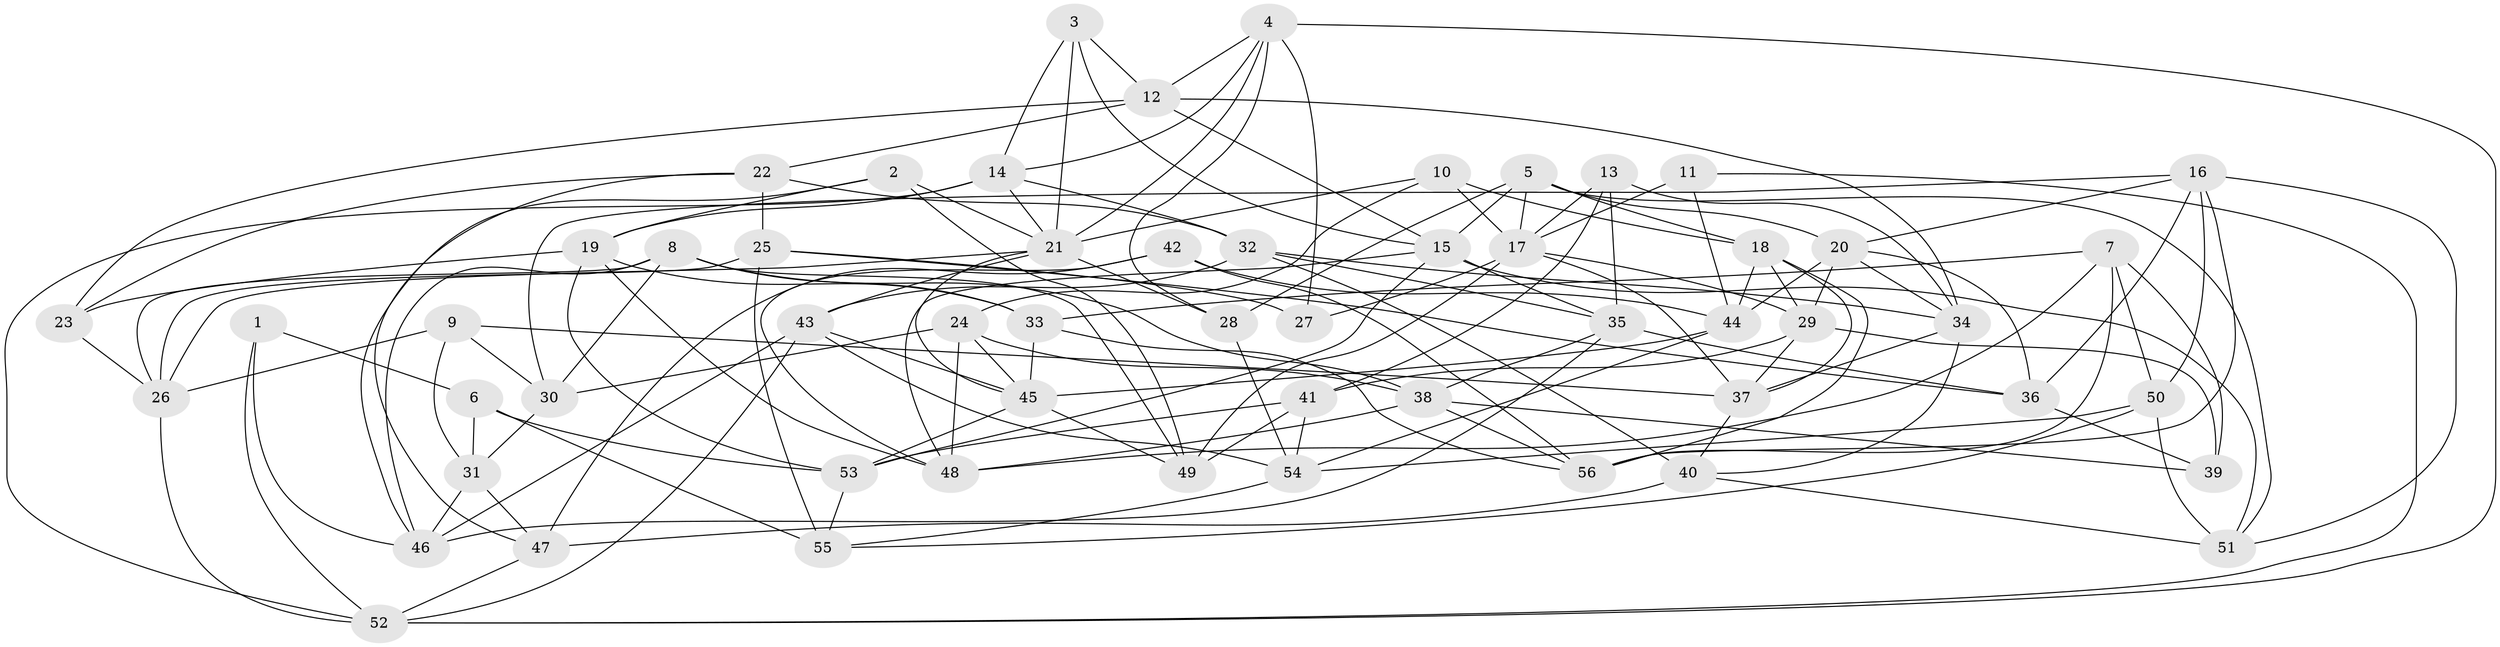 // original degree distribution, {4: 1.0}
// Generated by graph-tools (version 1.1) at 2025/02/03/09/25 03:02:57]
// undirected, 56 vertices, 150 edges
graph export_dot {
graph [start="1"]
  node [color=gray90,style=filled];
  1;
  2;
  3;
  4;
  5;
  6;
  7;
  8;
  9;
  10;
  11;
  12;
  13;
  14;
  15;
  16;
  17;
  18;
  19;
  20;
  21;
  22;
  23;
  24;
  25;
  26;
  27;
  28;
  29;
  30;
  31;
  32;
  33;
  34;
  35;
  36;
  37;
  38;
  39;
  40;
  41;
  42;
  43;
  44;
  45;
  46;
  47;
  48;
  49;
  50;
  51;
  52;
  53;
  54;
  55;
  56;
  1 -- 6 [weight=1.0];
  1 -- 46 [weight=1.0];
  1 -- 52 [weight=2.0];
  2 -- 19 [weight=1.0];
  2 -- 21 [weight=1.0];
  2 -- 46 [weight=1.0];
  2 -- 49 [weight=1.0];
  3 -- 12 [weight=1.0];
  3 -- 14 [weight=1.0];
  3 -- 15 [weight=2.0];
  3 -- 21 [weight=2.0];
  4 -- 12 [weight=1.0];
  4 -- 14 [weight=1.0];
  4 -- 21 [weight=1.0];
  4 -- 27 [weight=1.0];
  4 -- 28 [weight=1.0];
  4 -- 52 [weight=1.0];
  5 -- 15 [weight=1.0];
  5 -- 17 [weight=1.0];
  5 -- 18 [weight=1.0];
  5 -- 20 [weight=1.0];
  5 -- 28 [weight=1.0];
  5 -- 51 [weight=1.0];
  6 -- 31 [weight=2.0];
  6 -- 53 [weight=1.0];
  6 -- 55 [weight=2.0];
  7 -- 33 [weight=1.0];
  7 -- 39 [weight=2.0];
  7 -- 48 [weight=1.0];
  7 -- 50 [weight=1.0];
  7 -- 56 [weight=1.0];
  8 -- 26 [weight=1.0];
  8 -- 30 [weight=1.0];
  8 -- 33 [weight=1.0];
  8 -- 38 [weight=1.0];
  8 -- 46 [weight=1.0];
  8 -- 49 [weight=1.0];
  9 -- 26 [weight=1.0];
  9 -- 30 [weight=1.0];
  9 -- 31 [weight=1.0];
  9 -- 37 [weight=1.0];
  10 -- 17 [weight=1.0];
  10 -- 18 [weight=1.0];
  10 -- 21 [weight=1.0];
  10 -- 24 [weight=1.0];
  11 -- 17 [weight=2.0];
  11 -- 44 [weight=1.0];
  11 -- 52 [weight=1.0];
  12 -- 15 [weight=1.0];
  12 -- 22 [weight=1.0];
  12 -- 23 [weight=1.0];
  12 -- 34 [weight=1.0];
  13 -- 17 [weight=1.0];
  13 -- 34 [weight=1.0];
  13 -- 35 [weight=1.0];
  13 -- 41 [weight=1.0];
  14 -- 19 [weight=1.0];
  14 -- 21 [weight=1.0];
  14 -- 32 [weight=1.0];
  14 -- 52 [weight=1.0];
  15 -- 35 [weight=1.0];
  15 -- 48 [weight=1.0];
  15 -- 51 [weight=1.0];
  15 -- 53 [weight=1.0];
  16 -- 20 [weight=1.0];
  16 -- 30 [weight=1.0];
  16 -- 36 [weight=1.0];
  16 -- 50 [weight=1.0];
  16 -- 51 [weight=1.0];
  16 -- 56 [weight=1.0];
  17 -- 27 [weight=2.0];
  17 -- 29 [weight=1.0];
  17 -- 37 [weight=1.0];
  17 -- 49 [weight=1.0];
  18 -- 29 [weight=1.0];
  18 -- 37 [weight=1.0];
  18 -- 44 [weight=1.0];
  18 -- 56 [weight=1.0];
  19 -- 23 [weight=1.0];
  19 -- 33 [weight=1.0];
  19 -- 48 [weight=1.0];
  19 -- 53 [weight=1.0];
  20 -- 29 [weight=1.0];
  20 -- 34 [weight=1.0];
  20 -- 36 [weight=1.0];
  20 -- 44 [weight=1.0];
  21 -- 26 [weight=1.0];
  21 -- 28 [weight=1.0];
  21 -- 43 [weight=1.0];
  21 -- 45 [weight=1.0];
  22 -- 23 [weight=1.0];
  22 -- 25 [weight=2.0];
  22 -- 32 [weight=1.0];
  22 -- 47 [weight=1.0];
  23 -- 26 [weight=1.0];
  24 -- 30 [weight=2.0];
  24 -- 38 [weight=1.0];
  24 -- 45 [weight=1.0];
  24 -- 48 [weight=1.0];
  25 -- 26 [weight=1.0];
  25 -- 27 [weight=1.0];
  25 -- 36 [weight=1.0];
  25 -- 55 [weight=1.0];
  26 -- 52 [weight=1.0];
  28 -- 54 [weight=1.0];
  29 -- 37 [weight=1.0];
  29 -- 39 [weight=1.0];
  29 -- 41 [weight=1.0];
  30 -- 31 [weight=1.0];
  31 -- 46 [weight=1.0];
  31 -- 47 [weight=1.0];
  32 -- 34 [weight=1.0];
  32 -- 35 [weight=1.0];
  32 -- 40 [weight=1.0];
  32 -- 43 [weight=1.0];
  33 -- 45 [weight=2.0];
  33 -- 56 [weight=1.0];
  34 -- 37 [weight=1.0];
  34 -- 40 [weight=1.0];
  35 -- 36 [weight=1.0];
  35 -- 38 [weight=1.0];
  35 -- 46 [weight=1.0];
  36 -- 39 [weight=2.0];
  37 -- 40 [weight=1.0];
  38 -- 39 [weight=1.0];
  38 -- 48 [weight=1.0];
  38 -- 56 [weight=1.0];
  40 -- 47 [weight=2.0];
  40 -- 51 [weight=1.0];
  41 -- 49 [weight=2.0];
  41 -- 53 [weight=1.0];
  41 -- 54 [weight=1.0];
  42 -- 44 [weight=1.0];
  42 -- 47 [weight=1.0];
  42 -- 48 [weight=1.0];
  42 -- 56 [weight=1.0];
  43 -- 45 [weight=1.0];
  43 -- 46 [weight=1.0];
  43 -- 52 [weight=1.0];
  43 -- 54 [weight=1.0];
  44 -- 45 [weight=1.0];
  44 -- 54 [weight=1.0];
  45 -- 49 [weight=1.0];
  45 -- 53 [weight=1.0];
  47 -- 52 [weight=1.0];
  50 -- 51 [weight=2.0];
  50 -- 54 [weight=1.0];
  50 -- 55 [weight=1.0];
  53 -- 55 [weight=1.0];
  54 -- 55 [weight=1.0];
}
